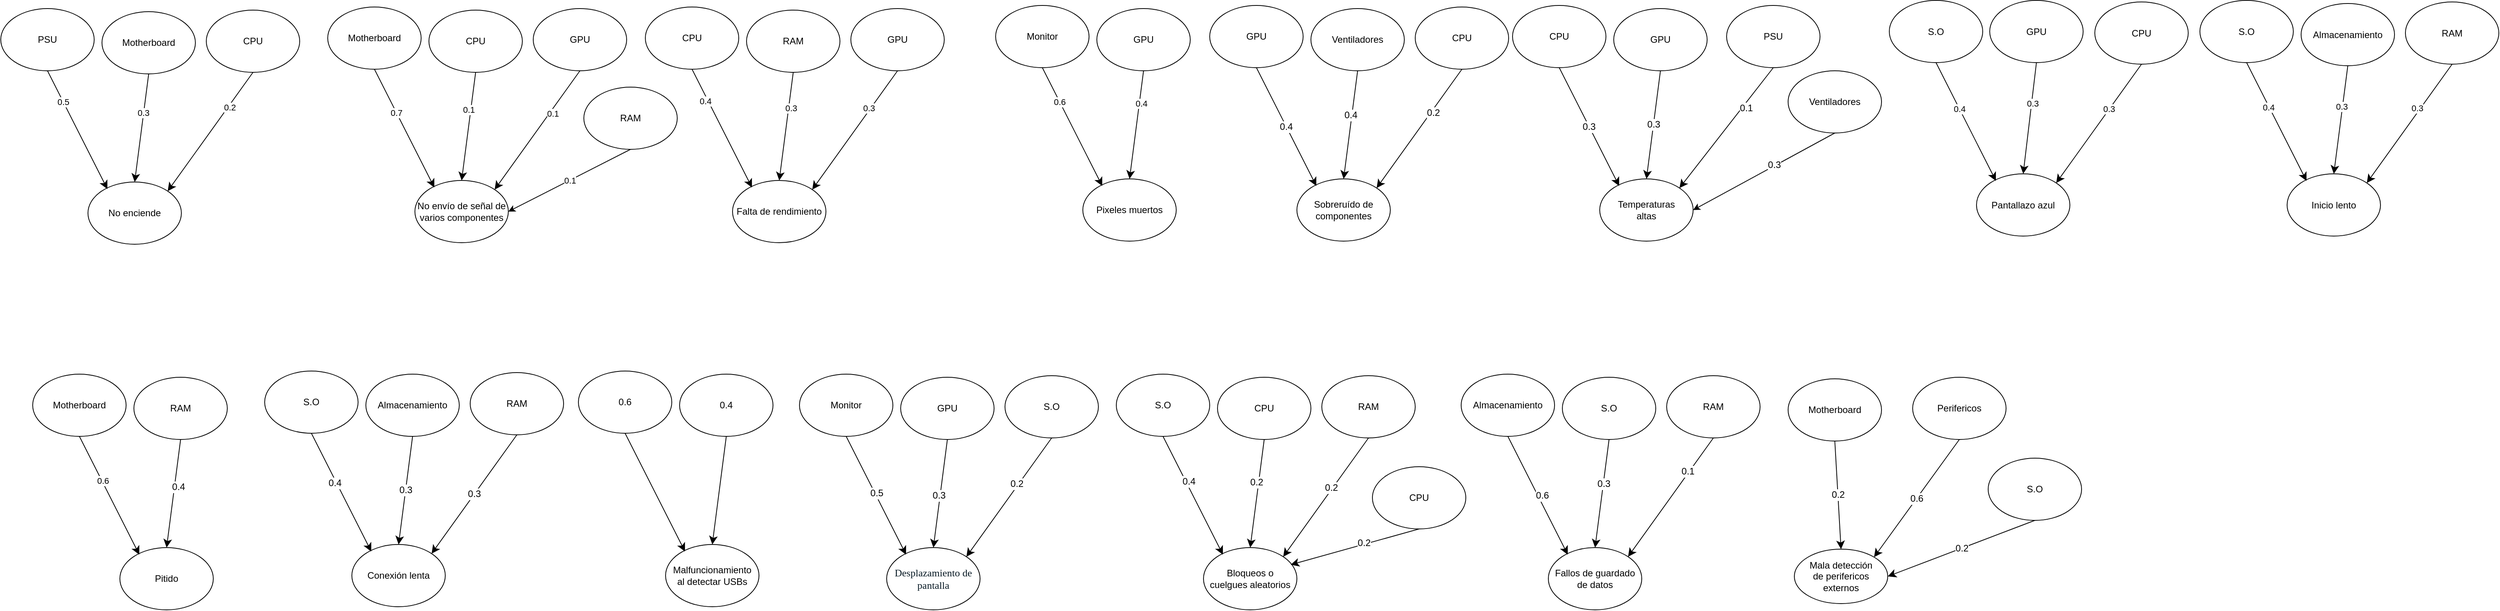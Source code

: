 <mxfile version="24.8.2">
  <diagram name="Page-1" id="YGSRjCei_8j5BNqLQOy4">
    <mxGraphModel dx="2847" dy="742" grid="0" gridSize="10" guides="1" tooltips="1" connect="1" arrows="1" fold="1" page="0" pageScale="1" pageWidth="850" pageHeight="1100" math="0" shadow="0">
      <root>
        <mxCell id="0" />
        <mxCell id="1" parent="0" />
        <mxCell id="Yx4VKU2NzzIZ2IJ3YvU_-12" value="Pixeles muertos" style="ellipse;whiteSpace=wrap;html=1;" parent="1" vertex="1">
          <mxGeometry x="16" y="320" width="120" height="80" as="geometry" />
        </mxCell>
        <mxCell id="Yx4VKU2NzzIZ2IJ3YvU_-13" value="Monitor" style="ellipse;whiteSpace=wrap;html=1;" parent="1" vertex="1">
          <mxGeometry x="-96" y="97" width="120" height="80" as="geometry" />
        </mxCell>
        <mxCell id="Yx4VKU2NzzIZ2IJ3YvU_-14" value="GPU" style="ellipse;whiteSpace=wrap;html=1;" parent="1" vertex="1">
          <mxGeometry x="34" y="101" width="120" height="80" as="geometry" />
        </mxCell>
        <mxCell id="Yx4VKU2NzzIZ2IJ3YvU_-16" value="" style="endArrow=classic;html=1;rounded=0;fontSize=12;startSize=8;endSize=8;curved=1;exitX=0.5;exitY=1;exitDx=0;exitDy=0;entryX=0.208;entryY=0.113;entryDx=0;entryDy=0;entryPerimeter=0;" parent="1" source="Yx4VKU2NzzIZ2IJ3YvU_-13" target="Yx4VKU2NzzIZ2IJ3YvU_-12" edge="1">
          <mxGeometry width="50" height="50" relative="1" as="geometry">
            <mxPoint x="182" y="323" as="sourcePoint" />
            <mxPoint x="232" y="273" as="targetPoint" />
          </mxGeometry>
        </mxCell>
        <mxCell id="sXrx4co9LwokorfbveIQ-12" value="0.6" style="edgeLabel;html=1;align=center;verticalAlign=middle;resizable=0;points=[];" parent="Yx4VKU2NzzIZ2IJ3YvU_-16" vertex="1" connectable="0">
          <mxGeometry x="-0.423" relative="1" as="geometry">
            <mxPoint as="offset" />
          </mxGeometry>
        </mxCell>
        <mxCell id="Yx4VKU2NzzIZ2IJ3YvU_-17" value="" style="endArrow=classic;html=1;rounded=0;fontSize=12;startSize=8;endSize=8;curved=1;exitX=0.5;exitY=1;exitDx=0;exitDy=0;entryX=0.5;entryY=0;entryDx=0;entryDy=0;" parent="1" source="Yx4VKU2NzzIZ2IJ3YvU_-14" target="Yx4VKU2NzzIZ2IJ3YvU_-12" edge="1">
          <mxGeometry width="50" height="50" relative="1" as="geometry">
            <mxPoint x="-26" y="187" as="sourcePoint" />
            <mxPoint x="51" y="339" as="targetPoint" />
          </mxGeometry>
        </mxCell>
        <mxCell id="sXrx4co9LwokorfbveIQ-13" value="0.4" style="edgeLabel;html=1;align=center;verticalAlign=middle;resizable=0;points=[];" parent="Yx4VKU2NzzIZ2IJ3YvU_-17" vertex="1" connectable="0">
          <mxGeometry x="-0.4" y="2" relative="1" as="geometry">
            <mxPoint as="offset" />
          </mxGeometry>
        </mxCell>
        <mxCell id="Yx4VKU2NzzIZ2IJ3YvU_-27" value="&lt;div&gt;Sobreruído de &lt;br&gt;&lt;/div&gt;&lt;div&gt;componentes&lt;br&gt;&lt;/div&gt;" style="ellipse;whiteSpace=wrap;html=1;" parent="1" vertex="1">
          <mxGeometry x="291" y="320" width="120" height="80" as="geometry" />
        </mxCell>
        <mxCell id="Yx4VKU2NzzIZ2IJ3YvU_-28" value="GPU" style="ellipse;whiteSpace=wrap;html=1;" parent="1" vertex="1">
          <mxGeometry x="179" y="97" width="120" height="80" as="geometry" />
        </mxCell>
        <mxCell id="Yx4VKU2NzzIZ2IJ3YvU_-29" value="Ventiladores" style="ellipse;whiteSpace=wrap;html=1;" parent="1" vertex="1">
          <mxGeometry x="309" y="101" width="120" height="80" as="geometry" />
        </mxCell>
        <mxCell id="Yx4VKU2NzzIZ2IJ3YvU_-30" value="CPU" style="ellipse;whiteSpace=wrap;html=1;" parent="1" vertex="1">
          <mxGeometry x="443" y="99" width="120" height="80" as="geometry" />
        </mxCell>
        <mxCell id="Yx4VKU2NzzIZ2IJ3YvU_-31" value="0.4" style="endArrow=classic;html=1;rounded=0;fontSize=12;startSize=8;endSize=8;curved=1;exitX=0.5;exitY=1;exitDx=0;exitDy=0;entryX=0.208;entryY=0.113;entryDx=0;entryDy=0;entryPerimeter=0;" parent="1" source="Yx4VKU2NzzIZ2IJ3YvU_-28" target="Yx4VKU2NzzIZ2IJ3YvU_-27" edge="1">
          <mxGeometry width="50" height="50" relative="1" as="geometry">
            <mxPoint x="457" y="323" as="sourcePoint" />
            <mxPoint x="507" y="273" as="targetPoint" />
          </mxGeometry>
        </mxCell>
        <mxCell id="Yx4VKU2NzzIZ2IJ3YvU_-32" value="" style="endArrow=classic;html=1;rounded=0;fontSize=12;startSize=8;endSize=8;curved=1;exitX=0.5;exitY=1;exitDx=0;exitDy=0;entryX=0.5;entryY=0;entryDx=0;entryDy=0;" parent="1" source="Yx4VKU2NzzIZ2IJ3YvU_-29" target="Yx4VKU2NzzIZ2IJ3YvU_-27" edge="1">
          <mxGeometry width="50" height="50" relative="1" as="geometry">
            <mxPoint x="249" y="187" as="sourcePoint" />
            <mxPoint x="326" y="339" as="targetPoint" />
          </mxGeometry>
        </mxCell>
        <mxCell id="QntkrS_5snHdY-N4XTs3-1" value="0.4" style="edgeLabel;html=1;align=center;verticalAlign=middle;resizable=0;points=[];fontSize=12;" vertex="1" connectable="0" parent="Yx4VKU2NzzIZ2IJ3YvU_-32">
          <mxGeometry x="-0.177" y="-2" relative="1" as="geometry">
            <mxPoint as="offset" />
          </mxGeometry>
        </mxCell>
        <mxCell id="Yx4VKU2NzzIZ2IJ3YvU_-33" value="" style="endArrow=classic;html=1;rounded=0;fontSize=12;startSize=8;endSize=8;curved=1;exitX=0.5;exitY=1;exitDx=0;exitDy=0;entryX=1;entryY=0;entryDx=0;entryDy=0;" parent="1" source="Yx4VKU2NzzIZ2IJ3YvU_-30" target="Yx4VKU2NzzIZ2IJ3YvU_-27" edge="1">
          <mxGeometry width="50" height="50" relative="1" as="geometry">
            <mxPoint x="457" y="323" as="sourcePoint" />
            <mxPoint x="507" y="273" as="targetPoint" />
          </mxGeometry>
        </mxCell>
        <mxCell id="QntkrS_5snHdY-N4XTs3-2" value="0.2" style="edgeLabel;html=1;align=center;verticalAlign=middle;resizable=0;points=[];fontSize=12;" vertex="1" connectable="0" parent="Yx4VKU2NzzIZ2IJ3YvU_-33">
          <mxGeometry x="-0.28" y="2" relative="1" as="geometry">
            <mxPoint as="offset" />
          </mxGeometry>
        </mxCell>
        <mxCell id="Yx4VKU2NzzIZ2IJ3YvU_-34" value="Falta de rendimiento" style="ellipse;whiteSpace=wrap;html=1;" parent="1" vertex="1">
          <mxGeometry x="-434" y="322" width="120" height="80" as="geometry" />
        </mxCell>
        <mxCell id="Yx4VKU2NzzIZ2IJ3YvU_-35" value="CPU" style="ellipse;whiteSpace=wrap;html=1;" parent="1" vertex="1">
          <mxGeometry x="-546" y="99" width="120" height="80" as="geometry" />
        </mxCell>
        <mxCell id="Yx4VKU2NzzIZ2IJ3YvU_-36" value="RAM" style="ellipse;whiteSpace=wrap;html=1;" parent="1" vertex="1">
          <mxGeometry x="-416" y="103" width="120" height="80" as="geometry" />
        </mxCell>
        <mxCell id="Yx4VKU2NzzIZ2IJ3YvU_-37" value="GPU" style="ellipse;whiteSpace=wrap;html=1;" parent="1" vertex="1">
          <mxGeometry x="-282" y="101" width="120" height="80" as="geometry" />
        </mxCell>
        <mxCell id="Yx4VKU2NzzIZ2IJ3YvU_-38" value="" style="endArrow=classic;html=1;rounded=0;fontSize=12;startSize=8;endSize=8;curved=1;exitX=0.5;exitY=1;exitDx=0;exitDy=0;entryX=0.208;entryY=0.113;entryDx=0;entryDy=0;entryPerimeter=0;" parent="1" source="Yx4VKU2NzzIZ2IJ3YvU_-35" target="Yx4VKU2NzzIZ2IJ3YvU_-34" edge="1">
          <mxGeometry width="50" height="50" relative="1" as="geometry">
            <mxPoint x="-268" y="325" as="sourcePoint" />
            <mxPoint x="-218" y="275" as="targetPoint" />
          </mxGeometry>
        </mxCell>
        <mxCell id="sXrx4co9LwokorfbveIQ-9" value="0.4" style="edgeLabel;html=1;align=center;verticalAlign=middle;resizable=0;points=[];" parent="Yx4VKU2NzzIZ2IJ3YvU_-38" vertex="1" connectable="0">
          <mxGeometry x="-0.481" y="-3" relative="1" as="geometry">
            <mxPoint as="offset" />
          </mxGeometry>
        </mxCell>
        <mxCell id="Yx4VKU2NzzIZ2IJ3YvU_-39" value="" style="endArrow=classic;html=1;rounded=0;fontSize=12;startSize=8;endSize=8;curved=1;exitX=0.5;exitY=1;exitDx=0;exitDy=0;entryX=0.5;entryY=0;entryDx=0;entryDy=0;" parent="1" source="Yx4VKU2NzzIZ2IJ3YvU_-36" target="Yx4VKU2NzzIZ2IJ3YvU_-34" edge="1">
          <mxGeometry width="50" height="50" relative="1" as="geometry">
            <mxPoint x="-476" y="189" as="sourcePoint" />
            <mxPoint x="-399" y="341" as="targetPoint" />
          </mxGeometry>
        </mxCell>
        <mxCell id="sXrx4co9LwokorfbveIQ-10" value="0.3" style="edgeLabel;html=1;align=center;verticalAlign=middle;resizable=0;points=[];" parent="Yx4VKU2NzzIZ2IJ3YvU_-39" vertex="1" connectable="0">
          <mxGeometry x="-0.344" y="3" relative="1" as="geometry">
            <mxPoint as="offset" />
          </mxGeometry>
        </mxCell>
        <mxCell id="Yx4VKU2NzzIZ2IJ3YvU_-40" value="" style="endArrow=classic;html=1;rounded=0;fontSize=12;startSize=8;endSize=8;curved=1;exitX=0.5;exitY=1;exitDx=0;exitDy=0;entryX=1;entryY=0;entryDx=0;entryDy=0;" parent="1" source="Yx4VKU2NzzIZ2IJ3YvU_-37" target="Yx4VKU2NzzIZ2IJ3YvU_-34" edge="1">
          <mxGeometry width="50" height="50" relative="1" as="geometry">
            <mxPoint x="-268" y="325" as="sourcePoint" />
            <mxPoint x="-218" y="275" as="targetPoint" />
          </mxGeometry>
        </mxCell>
        <mxCell id="sXrx4co9LwokorfbveIQ-11" value="0.3" style="edgeLabel;html=1;align=center;verticalAlign=middle;resizable=0;points=[];" parent="Yx4VKU2NzzIZ2IJ3YvU_-40" vertex="1" connectable="0">
          <mxGeometry x="-0.355" y="-2" relative="1" as="geometry">
            <mxPoint as="offset" />
          </mxGeometry>
        </mxCell>
        <mxCell id="Yx4VKU2NzzIZ2IJ3YvU_-41" value="&lt;div&gt;Temperaturas &lt;br&gt;&lt;/div&gt;&lt;div&gt;altas&lt;br&gt;&lt;/div&gt;" style="ellipse;whiteSpace=wrap;html=1;" parent="1" vertex="1">
          <mxGeometry x="680" y="320" width="120" height="80" as="geometry" />
        </mxCell>
        <mxCell id="Yx4VKU2NzzIZ2IJ3YvU_-42" value="CPU" style="ellipse;whiteSpace=wrap;html=1;" parent="1" vertex="1">
          <mxGeometry x="568" y="97" width="120" height="80" as="geometry" />
        </mxCell>
        <mxCell id="Yx4VKU2NzzIZ2IJ3YvU_-43" value="GPU" style="ellipse;whiteSpace=wrap;html=1;" parent="1" vertex="1">
          <mxGeometry x="698" y="101" width="120" height="80" as="geometry" />
        </mxCell>
        <mxCell id="Yx4VKU2NzzIZ2IJ3YvU_-44" value="PSU" style="ellipse;whiteSpace=wrap;html=1;" parent="1" vertex="1">
          <mxGeometry x="843" y="97" width="120" height="80" as="geometry" />
        </mxCell>
        <mxCell id="Yx4VKU2NzzIZ2IJ3YvU_-45" value="0.3" style="endArrow=classic;html=1;rounded=0;fontSize=12;startSize=8;endSize=8;curved=1;exitX=0.5;exitY=1;exitDx=0;exitDy=0;entryX=0.208;entryY=0.113;entryDx=0;entryDy=0;entryPerimeter=0;" parent="1" source="Yx4VKU2NzzIZ2IJ3YvU_-42" target="Yx4VKU2NzzIZ2IJ3YvU_-41" edge="1">
          <mxGeometry width="50" height="50" relative="1" as="geometry">
            <mxPoint x="846" y="323" as="sourcePoint" />
            <mxPoint x="896" y="273" as="targetPoint" />
          </mxGeometry>
        </mxCell>
        <mxCell id="Yx4VKU2NzzIZ2IJ3YvU_-46" value="0.3" style="endArrow=classic;html=1;rounded=0;fontSize=12;startSize=8;endSize=8;curved=1;exitX=0.5;exitY=1;exitDx=0;exitDy=0;entryX=0.5;entryY=0;entryDx=0;entryDy=0;" parent="1" source="Yx4VKU2NzzIZ2IJ3YvU_-43" target="Yx4VKU2NzzIZ2IJ3YvU_-41" edge="1">
          <mxGeometry width="50" height="50" relative="1" as="geometry">
            <mxPoint x="638" y="187" as="sourcePoint" />
            <mxPoint x="715" y="339" as="targetPoint" />
          </mxGeometry>
        </mxCell>
        <mxCell id="Yx4VKU2NzzIZ2IJ3YvU_-47" value="" style="endArrow=classic;html=1;rounded=0;fontSize=12;startSize=8;endSize=8;curved=1;exitX=0.5;exitY=1;exitDx=0;exitDy=0;entryX=1;entryY=0;entryDx=0;entryDy=0;" parent="1" source="Yx4VKU2NzzIZ2IJ3YvU_-44" target="Yx4VKU2NzzIZ2IJ3YvU_-41" edge="1">
          <mxGeometry width="50" height="50" relative="1" as="geometry">
            <mxPoint x="846" y="323" as="sourcePoint" />
            <mxPoint x="896" y="273" as="targetPoint" />
          </mxGeometry>
        </mxCell>
        <mxCell id="QntkrS_5snHdY-N4XTs3-3" value="0.1" style="edgeLabel;html=1;align=center;verticalAlign=middle;resizable=0;points=[];fontSize=12;" vertex="1" connectable="0" parent="Yx4VKU2NzzIZ2IJ3YvU_-47">
          <mxGeometry x="-0.37" y="4" relative="1" as="geometry">
            <mxPoint as="offset" />
          </mxGeometry>
        </mxCell>
        <mxCell id="Yx4VKU2NzzIZ2IJ3YvU_-48" value="Pantallazo azul" style="ellipse;whiteSpace=wrap;html=1;" parent="1" vertex="1">
          <mxGeometry x="1164" y="313.5" width="120" height="80" as="geometry" />
        </mxCell>
        <mxCell id="Yx4VKU2NzzIZ2IJ3YvU_-49" value="S.O" style="ellipse;whiteSpace=wrap;html=1;" parent="1" vertex="1">
          <mxGeometry x="1052" y="90.5" width="120" height="80" as="geometry" />
        </mxCell>
        <mxCell id="Yx4VKU2NzzIZ2IJ3YvU_-50" value="GPU" style="ellipse;whiteSpace=wrap;html=1;" parent="1" vertex="1">
          <mxGeometry x="1181" y="90.5" width="120" height="80" as="geometry" />
        </mxCell>
        <mxCell id="Yx4VKU2NzzIZ2IJ3YvU_-51" value="CPU" style="ellipse;whiteSpace=wrap;html=1;" parent="1" vertex="1">
          <mxGeometry x="1316" y="92.5" width="120" height="80" as="geometry" />
        </mxCell>
        <mxCell id="Yx4VKU2NzzIZ2IJ3YvU_-52" value="" style="endArrow=classic;html=1;rounded=0;fontSize=12;startSize=8;endSize=8;curved=1;exitX=0.5;exitY=1;exitDx=0;exitDy=0;entryX=0.208;entryY=0.113;entryDx=0;entryDy=0;entryPerimeter=0;" parent="1" source="Yx4VKU2NzzIZ2IJ3YvU_-49" target="Yx4VKU2NzzIZ2IJ3YvU_-48" edge="1">
          <mxGeometry width="50" height="50" relative="1" as="geometry">
            <mxPoint x="1330" y="316.5" as="sourcePoint" />
            <mxPoint x="1380" y="266.5" as="targetPoint" />
          </mxGeometry>
        </mxCell>
        <mxCell id="sXrx4co9LwokorfbveIQ-16" value="0.4" style="edgeLabel;html=1;align=center;verticalAlign=middle;resizable=0;points=[];" parent="Yx4VKU2NzzIZ2IJ3YvU_-52" vertex="1" connectable="0">
          <mxGeometry x="-0.234" y="-1" relative="1" as="geometry">
            <mxPoint x="1" as="offset" />
          </mxGeometry>
        </mxCell>
        <mxCell id="Yx4VKU2NzzIZ2IJ3YvU_-53" value="" style="endArrow=classic;html=1;rounded=0;fontSize=12;startSize=8;endSize=8;curved=1;exitX=0.5;exitY=1;exitDx=0;exitDy=0;entryX=0.5;entryY=0;entryDx=0;entryDy=0;" parent="1" source="Yx4VKU2NzzIZ2IJ3YvU_-50" target="Yx4VKU2NzzIZ2IJ3YvU_-48" edge="1">
          <mxGeometry width="50" height="50" relative="1" as="geometry">
            <mxPoint x="1122" y="180.5" as="sourcePoint" />
            <mxPoint x="1199" y="332.5" as="targetPoint" />
          </mxGeometry>
        </mxCell>
        <mxCell id="sXrx4co9LwokorfbveIQ-17" value="0.3" style="edgeLabel;html=1;align=center;verticalAlign=middle;resizable=0;points=[];" parent="Yx4VKU2NzzIZ2IJ3YvU_-53" vertex="1" connectable="0">
          <mxGeometry x="-0.268" y="1" relative="1" as="geometry">
            <mxPoint as="offset" />
          </mxGeometry>
        </mxCell>
        <mxCell id="Yx4VKU2NzzIZ2IJ3YvU_-54" value="" style="endArrow=classic;html=1;rounded=0;fontSize=12;startSize=8;endSize=8;curved=1;exitX=0.5;exitY=1;exitDx=0;exitDy=0;entryX=1;entryY=0;entryDx=0;entryDy=0;" parent="1" source="Yx4VKU2NzzIZ2IJ3YvU_-51" target="Yx4VKU2NzzIZ2IJ3YvU_-48" edge="1">
          <mxGeometry width="50" height="50" relative="1" as="geometry">
            <mxPoint x="1330" y="316.5" as="sourcePoint" />
            <mxPoint x="1380" y="266.5" as="targetPoint" />
          </mxGeometry>
        </mxCell>
        <mxCell id="sXrx4co9LwokorfbveIQ-18" value="0.3" style="edgeLabel;html=1;align=center;verticalAlign=middle;resizable=0;points=[];" parent="Yx4VKU2NzzIZ2IJ3YvU_-54" vertex="1" connectable="0">
          <mxGeometry x="-0.242" y="-1" relative="1" as="geometry">
            <mxPoint as="offset" />
          </mxGeometry>
        </mxCell>
        <mxCell id="Yx4VKU2NzzIZ2IJ3YvU_-55" value="Inicio lento" style="ellipse;whiteSpace=wrap;html=1;" parent="1" vertex="1">
          <mxGeometry x="1563" y="313.5" width="120" height="80" as="geometry" />
        </mxCell>
        <mxCell id="Yx4VKU2NzzIZ2IJ3YvU_-56" value="S.O" style="ellipse;whiteSpace=wrap;html=1;" parent="1" vertex="1">
          <mxGeometry x="1451" y="90.5" width="120" height="80" as="geometry" />
        </mxCell>
        <mxCell id="Yx4VKU2NzzIZ2IJ3YvU_-57" value="Almacenamiento" style="ellipse;whiteSpace=wrap;html=1;" parent="1" vertex="1">
          <mxGeometry x="1581" y="94.5" width="120" height="80" as="geometry" />
        </mxCell>
        <mxCell id="Yx4VKU2NzzIZ2IJ3YvU_-58" value="RAM" style="ellipse;whiteSpace=wrap;html=1;" parent="1" vertex="1">
          <mxGeometry x="1715" y="92.5" width="120" height="80" as="geometry" />
        </mxCell>
        <mxCell id="Yx4VKU2NzzIZ2IJ3YvU_-59" value="" style="endArrow=classic;html=1;rounded=0;fontSize=12;startSize=8;endSize=8;curved=1;exitX=0.5;exitY=1;exitDx=0;exitDy=0;entryX=0.208;entryY=0.113;entryDx=0;entryDy=0;entryPerimeter=0;" parent="1" source="Yx4VKU2NzzIZ2IJ3YvU_-56" target="Yx4VKU2NzzIZ2IJ3YvU_-55" edge="1">
          <mxGeometry width="50" height="50" relative="1" as="geometry">
            <mxPoint x="1729" y="316.5" as="sourcePoint" />
            <mxPoint x="1779" y="266.5" as="targetPoint" />
          </mxGeometry>
        </mxCell>
        <mxCell id="sXrx4co9LwokorfbveIQ-19" value="0.4" style="edgeLabel;html=1;align=center;verticalAlign=middle;resizable=0;points=[];" parent="Yx4VKU2NzzIZ2IJ3YvU_-59" vertex="1" connectable="0">
          <mxGeometry x="-0.249" y="-1" relative="1" as="geometry">
            <mxPoint as="offset" />
          </mxGeometry>
        </mxCell>
        <mxCell id="Yx4VKU2NzzIZ2IJ3YvU_-60" value="" style="endArrow=classic;html=1;rounded=0;fontSize=12;startSize=8;endSize=8;curved=1;exitX=0.5;exitY=1;exitDx=0;exitDy=0;entryX=0.5;entryY=0;entryDx=0;entryDy=0;" parent="1" source="Yx4VKU2NzzIZ2IJ3YvU_-57" target="Yx4VKU2NzzIZ2IJ3YvU_-55" edge="1">
          <mxGeometry width="50" height="50" relative="1" as="geometry">
            <mxPoint x="1521" y="180.5" as="sourcePoint" />
            <mxPoint x="1598" y="332.5" as="targetPoint" />
          </mxGeometry>
        </mxCell>
        <mxCell id="sXrx4co9LwokorfbveIQ-20" value="0.3" style="edgeLabel;html=1;align=center;verticalAlign=middle;resizable=0;points=[];" parent="Yx4VKU2NzzIZ2IJ3YvU_-60" vertex="1" connectable="0">
          <mxGeometry x="-0.242" y="-1" relative="1" as="geometry">
            <mxPoint as="offset" />
          </mxGeometry>
        </mxCell>
        <mxCell id="Yx4VKU2NzzIZ2IJ3YvU_-61" value="" style="endArrow=classic;html=1;rounded=0;fontSize=12;startSize=8;endSize=8;curved=1;exitX=0.5;exitY=1;exitDx=0;exitDy=0;entryX=1;entryY=0;entryDx=0;entryDy=0;" parent="1" source="Yx4VKU2NzzIZ2IJ3YvU_-58" target="Yx4VKU2NzzIZ2IJ3YvU_-55" edge="1">
          <mxGeometry width="50" height="50" relative="1" as="geometry">
            <mxPoint x="1729" y="316.5" as="sourcePoint" />
            <mxPoint x="1779" y="266.5" as="targetPoint" />
          </mxGeometry>
        </mxCell>
        <mxCell id="sXrx4co9LwokorfbveIQ-21" value="0.3" style="edgeLabel;html=1;align=center;verticalAlign=middle;resizable=0;points=[];" parent="Yx4VKU2NzzIZ2IJ3YvU_-61" vertex="1" connectable="0">
          <mxGeometry x="-0.232" y="-4" relative="1" as="geometry">
            <mxPoint as="offset" />
          </mxGeometry>
        </mxCell>
        <mxCell id="Yx4VKU2NzzIZ2IJ3YvU_-62" value="&lt;div&gt;No envío de señal de&lt;/div&gt;&lt;div&gt;varios componentes&lt;br&gt;&lt;/div&gt;" style="ellipse;whiteSpace=wrap;html=1;" parent="1" vertex="1">
          <mxGeometry x="-842" y="322" width="120" height="80" as="geometry" />
        </mxCell>
        <mxCell id="Yx4VKU2NzzIZ2IJ3YvU_-63" value="Motherboard" style="ellipse;whiteSpace=wrap;html=1;" parent="1" vertex="1">
          <mxGeometry x="-954" y="99" width="120" height="80" as="geometry" />
        </mxCell>
        <mxCell id="Yx4VKU2NzzIZ2IJ3YvU_-64" value="CPU" style="ellipse;whiteSpace=wrap;html=1;" parent="1" vertex="1">
          <mxGeometry x="-824" y="103" width="120" height="80" as="geometry" />
        </mxCell>
        <mxCell id="Yx4VKU2NzzIZ2IJ3YvU_-65" value="GPU" style="ellipse;whiteSpace=wrap;html=1;" parent="1" vertex="1">
          <mxGeometry x="-690" y="101" width="120" height="80" as="geometry" />
        </mxCell>
        <mxCell id="Yx4VKU2NzzIZ2IJ3YvU_-66" value="" style="endArrow=classic;html=1;rounded=0;fontSize=12;startSize=8;endSize=8;curved=1;exitX=0.5;exitY=1;exitDx=0;exitDy=0;entryX=0.208;entryY=0.113;entryDx=0;entryDy=0;entryPerimeter=0;" parent="1" source="Yx4VKU2NzzIZ2IJ3YvU_-63" target="Yx4VKU2NzzIZ2IJ3YvU_-62" edge="1">
          <mxGeometry width="50" height="50" relative="1" as="geometry">
            <mxPoint x="-676" y="325" as="sourcePoint" />
            <mxPoint x="-626" y="275" as="targetPoint" />
          </mxGeometry>
        </mxCell>
        <mxCell id="sXrx4co9LwokorfbveIQ-4" value="0.7" style="edgeLabel;html=1;align=center;verticalAlign=middle;resizable=0;points=[];" parent="Yx4VKU2NzzIZ2IJ3YvU_-66" vertex="1" connectable="0">
          <mxGeometry x="-0.255" y="-1" relative="1" as="geometry">
            <mxPoint y="-1" as="offset" />
          </mxGeometry>
        </mxCell>
        <mxCell id="Yx4VKU2NzzIZ2IJ3YvU_-67" value="" style="endArrow=classic;html=1;rounded=0;fontSize=12;startSize=8;endSize=8;curved=1;exitX=0.5;exitY=1;exitDx=0;exitDy=0;entryX=0.5;entryY=0;entryDx=0;entryDy=0;" parent="1" source="Yx4VKU2NzzIZ2IJ3YvU_-64" target="Yx4VKU2NzzIZ2IJ3YvU_-62" edge="1">
          <mxGeometry width="50" height="50" relative="1" as="geometry">
            <mxPoint x="-884" y="189" as="sourcePoint" />
            <mxPoint x="-807" y="341" as="targetPoint" />
          </mxGeometry>
        </mxCell>
        <mxCell id="sXrx4co9LwokorfbveIQ-6" value="0.1" style="edgeLabel;html=1;align=center;verticalAlign=middle;resizable=0;points=[];" parent="Yx4VKU2NzzIZ2IJ3YvU_-67" vertex="1" connectable="0">
          <mxGeometry x="-0.304" y="-3" relative="1" as="geometry">
            <mxPoint as="offset" />
          </mxGeometry>
        </mxCell>
        <mxCell id="Yx4VKU2NzzIZ2IJ3YvU_-68" value="" style="endArrow=classic;html=1;rounded=0;fontSize=12;startSize=8;endSize=8;curved=1;exitX=0.5;exitY=1;exitDx=0;exitDy=0;entryX=1;entryY=0;entryDx=0;entryDy=0;" parent="1" source="Yx4VKU2NzzIZ2IJ3YvU_-65" target="Yx4VKU2NzzIZ2IJ3YvU_-62" edge="1">
          <mxGeometry width="50" height="50" relative="1" as="geometry">
            <mxPoint x="-676" y="325" as="sourcePoint" />
            <mxPoint x="-626" y="275" as="targetPoint" />
          </mxGeometry>
        </mxCell>
        <mxCell id="sXrx4co9LwokorfbveIQ-7" value="0.1" style="edgeLabel;html=1;align=center;verticalAlign=middle;resizable=0;points=[];" parent="Yx4VKU2NzzIZ2IJ3YvU_-68" vertex="1" connectable="0">
          <mxGeometry x="-0.301" y="3" relative="1" as="geometry">
            <mxPoint as="offset" />
          </mxGeometry>
        </mxCell>
        <mxCell id="Yx4VKU2NzzIZ2IJ3YvU_-69" value="No enciende" style="ellipse;whiteSpace=wrap;html=1;" parent="1" vertex="1">
          <mxGeometry x="-1262" y="324" width="120" height="80" as="geometry" />
        </mxCell>
        <mxCell id="Yx4VKU2NzzIZ2IJ3YvU_-70" value="PSU" style="ellipse;whiteSpace=wrap;html=1;" parent="1" vertex="1">
          <mxGeometry x="-1374" y="101" width="120" height="80" as="geometry" />
        </mxCell>
        <mxCell id="Yx4VKU2NzzIZ2IJ3YvU_-71" value="Motherboard" style="ellipse;whiteSpace=wrap;html=1;" parent="1" vertex="1">
          <mxGeometry x="-1244" y="105" width="120" height="80" as="geometry" />
        </mxCell>
        <mxCell id="Yx4VKU2NzzIZ2IJ3YvU_-72" value="CPU" style="ellipse;whiteSpace=wrap;html=1;" parent="1" vertex="1">
          <mxGeometry x="-1110" y="103" width="120" height="80" as="geometry" />
        </mxCell>
        <mxCell id="Yx4VKU2NzzIZ2IJ3YvU_-73" value="" style="endArrow=classic;html=1;rounded=0;fontSize=12;startSize=8;endSize=8;curved=1;exitX=0.5;exitY=1;exitDx=0;exitDy=0;entryX=0.208;entryY=0.113;entryDx=0;entryDy=0;entryPerimeter=0;" parent="1" source="Yx4VKU2NzzIZ2IJ3YvU_-70" target="Yx4VKU2NzzIZ2IJ3YvU_-69" edge="1">
          <mxGeometry width="50" height="50" relative="1" as="geometry">
            <mxPoint x="-1096" y="327" as="sourcePoint" />
            <mxPoint x="-1046" y="277" as="targetPoint" />
          </mxGeometry>
        </mxCell>
        <mxCell id="sXrx4co9LwokorfbveIQ-1" value="0.5" style="edgeLabel;html=1;align=center;verticalAlign=middle;resizable=0;points=[];" parent="Yx4VKU2NzzIZ2IJ3YvU_-73" vertex="1" connectable="0">
          <mxGeometry x="-0.475" relative="1" as="geometry">
            <mxPoint as="offset" />
          </mxGeometry>
        </mxCell>
        <mxCell id="Yx4VKU2NzzIZ2IJ3YvU_-74" value="" style="endArrow=classic;html=1;rounded=0;fontSize=12;startSize=8;endSize=8;curved=1;exitX=0.5;exitY=1;exitDx=0;exitDy=0;entryX=0.5;entryY=0;entryDx=0;entryDy=0;" parent="1" source="Yx4VKU2NzzIZ2IJ3YvU_-71" target="Yx4VKU2NzzIZ2IJ3YvU_-69" edge="1">
          <mxGeometry width="50" height="50" relative="1" as="geometry">
            <mxPoint x="-1304" y="191" as="sourcePoint" />
            <mxPoint x="-1227" y="343" as="targetPoint" />
          </mxGeometry>
        </mxCell>
        <mxCell id="sXrx4co9LwokorfbveIQ-2" value="0.3" style="edgeLabel;html=1;align=center;verticalAlign=middle;resizable=0;points=[];" parent="Yx4VKU2NzzIZ2IJ3YvU_-74" vertex="1" connectable="0">
          <mxGeometry x="-0.294" y="-1" relative="1" as="geometry">
            <mxPoint y="1" as="offset" />
          </mxGeometry>
        </mxCell>
        <mxCell id="Yx4VKU2NzzIZ2IJ3YvU_-75" value="" style="endArrow=classic;html=1;rounded=0;fontSize=12;startSize=8;endSize=8;curved=1;exitX=0.5;exitY=1;exitDx=0;exitDy=0;entryX=1;entryY=0;entryDx=0;entryDy=0;" parent="1" source="Yx4VKU2NzzIZ2IJ3YvU_-72" target="Yx4VKU2NzzIZ2IJ3YvU_-69" edge="1">
          <mxGeometry width="50" height="50" relative="1" as="geometry">
            <mxPoint x="-1096" y="327" as="sourcePoint" />
            <mxPoint x="-1046" y="277" as="targetPoint" />
          </mxGeometry>
        </mxCell>
        <mxCell id="sXrx4co9LwokorfbveIQ-3" value="0.2" style="edgeLabel;html=1;align=center;verticalAlign=middle;resizable=0;points=[];" parent="Yx4VKU2NzzIZ2IJ3YvU_-75" vertex="1" connectable="0">
          <mxGeometry x="-0.425" y="2" relative="1" as="geometry">
            <mxPoint as="offset" />
          </mxGeometry>
        </mxCell>
        <mxCell id="vegqvItOAfqgj42REiXr-1" value="Pitido" style="ellipse;whiteSpace=wrap;html=1;" parent="1" vertex="1">
          <mxGeometry x="-1221" y="794" width="120" height="80" as="geometry" />
        </mxCell>
        <mxCell id="vegqvItOAfqgj42REiXr-2" value="Motherboard" style="ellipse;whiteSpace=wrap;html=1;" parent="1" vertex="1">
          <mxGeometry x="-1333" y="571" width="120" height="80" as="geometry" />
        </mxCell>
        <mxCell id="vegqvItOAfqgj42REiXr-3" value="RAM" style="ellipse;whiteSpace=wrap;html=1;" parent="1" vertex="1">
          <mxGeometry x="-1203" y="575" width="120" height="80" as="geometry" />
        </mxCell>
        <mxCell id="vegqvItOAfqgj42REiXr-5" value="" style="endArrow=classic;html=1;rounded=0;fontSize=12;startSize=8;endSize=8;curved=1;exitX=0.5;exitY=1;exitDx=0;exitDy=0;entryX=0.208;entryY=0.113;entryDx=0;entryDy=0;entryPerimeter=0;" parent="1" source="vegqvItOAfqgj42REiXr-2" target="vegqvItOAfqgj42REiXr-1" edge="1">
          <mxGeometry width="50" height="50" relative="1" as="geometry">
            <mxPoint x="-1055" y="797" as="sourcePoint" />
            <mxPoint x="-1005" y="747" as="targetPoint" />
          </mxGeometry>
        </mxCell>
        <mxCell id="sXrx4co9LwokorfbveIQ-22" value="0.6" style="edgeLabel;html=1;align=center;verticalAlign=middle;resizable=0;points=[];" parent="vegqvItOAfqgj42REiXr-5" vertex="1" connectable="0">
          <mxGeometry x="-0.244" y="1" relative="1" as="geometry">
            <mxPoint as="offset" />
          </mxGeometry>
        </mxCell>
        <mxCell id="vegqvItOAfqgj42REiXr-6" value="" style="endArrow=classic;html=1;rounded=0;fontSize=12;startSize=8;endSize=8;curved=1;exitX=0.5;exitY=1;exitDx=0;exitDy=0;entryX=0.5;entryY=0;entryDx=0;entryDy=0;" parent="1" source="vegqvItOAfqgj42REiXr-3" target="vegqvItOAfqgj42REiXr-1" edge="1">
          <mxGeometry width="50" height="50" relative="1" as="geometry">
            <mxPoint x="-1263" y="661" as="sourcePoint" />
            <mxPoint x="-1186" y="813" as="targetPoint" />
          </mxGeometry>
        </mxCell>
        <mxCell id="QntkrS_5snHdY-N4XTs3-5" value="0.4" style="edgeLabel;html=1;align=center;verticalAlign=middle;resizable=0;points=[];fontSize=12;" vertex="1" connectable="0" parent="vegqvItOAfqgj42REiXr-6">
          <mxGeometry x="-0.131" y="5" relative="1" as="geometry">
            <mxPoint as="offset" />
          </mxGeometry>
        </mxCell>
        <mxCell id="vegqvItOAfqgj42REiXr-8" value="Conexión lenta" style="ellipse;whiteSpace=wrap;html=1;" parent="1" vertex="1">
          <mxGeometry x="-923" y="790" width="120" height="80" as="geometry" />
        </mxCell>
        <mxCell id="vegqvItOAfqgj42REiXr-9" value="S.O" style="ellipse;whiteSpace=wrap;html=1;" parent="1" vertex="1">
          <mxGeometry x="-1035" y="567" width="120" height="80" as="geometry" />
        </mxCell>
        <mxCell id="vegqvItOAfqgj42REiXr-10" value="Almacenamiento" style="ellipse;whiteSpace=wrap;html=1;" parent="1" vertex="1">
          <mxGeometry x="-905" y="571" width="120" height="80" as="geometry" />
        </mxCell>
        <mxCell id="vegqvItOAfqgj42REiXr-11" value="RAM" style="ellipse;whiteSpace=wrap;html=1;" parent="1" vertex="1">
          <mxGeometry x="-771" y="569" width="120" height="80" as="geometry" />
        </mxCell>
        <mxCell id="vegqvItOAfqgj42REiXr-12" value="" style="endArrow=classic;html=1;rounded=0;fontSize=12;startSize=8;endSize=8;curved=1;exitX=0.5;exitY=1;exitDx=0;exitDy=0;entryX=0.208;entryY=0.113;entryDx=0;entryDy=0;entryPerimeter=0;" parent="1" source="vegqvItOAfqgj42REiXr-9" target="vegqvItOAfqgj42REiXr-8" edge="1">
          <mxGeometry width="50" height="50" relative="1" as="geometry">
            <mxPoint x="-757" y="793" as="sourcePoint" />
            <mxPoint x="-707" y="743" as="targetPoint" />
          </mxGeometry>
        </mxCell>
        <mxCell id="QntkrS_5snHdY-N4XTs3-6" value="0.4" style="edgeLabel;html=1;align=center;verticalAlign=middle;resizable=0;points=[];fontSize=12;" vertex="1" connectable="0" parent="vegqvItOAfqgj42REiXr-12">
          <mxGeometry x="-0.187" y="-3" relative="1" as="geometry">
            <mxPoint x="1" as="offset" />
          </mxGeometry>
        </mxCell>
        <mxCell id="vegqvItOAfqgj42REiXr-13" value="0.3" style="endArrow=classic;html=1;rounded=0;fontSize=12;startSize=8;endSize=8;curved=1;exitX=0.5;exitY=1;exitDx=0;exitDy=0;entryX=0.5;entryY=0;entryDx=0;entryDy=0;" parent="1" source="vegqvItOAfqgj42REiXr-10" target="vegqvItOAfqgj42REiXr-8" edge="1">
          <mxGeometry width="50" height="50" relative="1" as="geometry">
            <mxPoint x="-965" y="657" as="sourcePoint" />
            <mxPoint x="-888" y="809" as="targetPoint" />
          </mxGeometry>
        </mxCell>
        <mxCell id="vegqvItOAfqgj42REiXr-14" value="0.3" style="endArrow=classic;html=1;rounded=0;fontSize=12;startSize=8;endSize=8;curved=1;exitX=0.5;exitY=1;exitDx=0;exitDy=0;entryX=1;entryY=0;entryDx=0;entryDy=0;" parent="1" source="vegqvItOAfqgj42REiXr-11" target="vegqvItOAfqgj42REiXr-8" edge="1">
          <mxGeometry width="50" height="50" relative="1" as="geometry">
            <mxPoint x="-757" y="793" as="sourcePoint" />
            <mxPoint x="-707" y="743" as="targetPoint" />
          </mxGeometry>
        </mxCell>
        <mxCell id="vegqvItOAfqgj42REiXr-15" value="&lt;div&gt;Malfuncionamiento&lt;/div&gt;&lt;div&gt;al detectar USBs&lt;br&gt;&lt;/div&gt;" style="ellipse;whiteSpace=wrap;html=1;" parent="1" vertex="1">
          <mxGeometry x="-520" y="790" width="120" height="80" as="geometry" />
        </mxCell>
        <mxCell id="vegqvItOAfqgj42REiXr-16" value="0.6" style="ellipse;whiteSpace=wrap;html=1;" parent="1" vertex="1">
          <mxGeometry x="-632" y="567" width="120" height="80" as="geometry" />
        </mxCell>
        <mxCell id="vegqvItOAfqgj42REiXr-17" value="0.4" style="ellipse;whiteSpace=wrap;html=1;" parent="1" vertex="1">
          <mxGeometry x="-502" y="571" width="120" height="80" as="geometry" />
        </mxCell>
        <mxCell id="vegqvItOAfqgj42REiXr-19" value="" style="endArrow=classic;html=1;rounded=0;fontSize=12;startSize=8;endSize=8;curved=1;exitX=0.5;exitY=1;exitDx=0;exitDy=0;entryX=0.208;entryY=0.113;entryDx=0;entryDy=0;entryPerimeter=0;" parent="1" source="vegqvItOAfqgj42REiXr-16" target="vegqvItOAfqgj42REiXr-15" edge="1">
          <mxGeometry width="50" height="50" relative="1" as="geometry">
            <mxPoint x="-354" y="793" as="sourcePoint" />
            <mxPoint x="-304" y="743" as="targetPoint" />
          </mxGeometry>
        </mxCell>
        <mxCell id="vegqvItOAfqgj42REiXr-20" value="" style="endArrow=classic;html=1;rounded=0;fontSize=12;startSize=8;endSize=8;curved=1;exitX=0.5;exitY=1;exitDx=0;exitDy=0;entryX=0.5;entryY=0;entryDx=0;entryDy=0;" parent="1" source="vegqvItOAfqgj42REiXr-17" target="vegqvItOAfqgj42REiXr-15" edge="1">
          <mxGeometry width="50" height="50" relative="1" as="geometry">
            <mxPoint x="-562" y="657" as="sourcePoint" />
            <mxPoint x="-485" y="809" as="targetPoint" />
          </mxGeometry>
        </mxCell>
        <mxCell id="vegqvItOAfqgj42REiXr-22" value="&lt;span style=&quot;font-size:13px;color:#071924;font-weight:normal;text-decoration:none;font-family:&#39;Georgia&#39;;font-style:normal;text-decoration-skip-ink:none;&quot;&gt;Desplazamiento de pantalla&lt;/span&gt;" style="ellipse;whiteSpace=wrap;html=1;" parent="1" vertex="1">
          <mxGeometry x="-236" y="794" width="120" height="80" as="geometry" />
        </mxCell>
        <mxCell id="vegqvItOAfqgj42REiXr-23" value="Monitor" style="ellipse;whiteSpace=wrap;html=1;" parent="1" vertex="1">
          <mxGeometry x="-348" y="571" width="120" height="80" as="geometry" />
        </mxCell>
        <mxCell id="vegqvItOAfqgj42REiXr-24" value="GPU" style="ellipse;whiteSpace=wrap;html=1;" parent="1" vertex="1">
          <mxGeometry x="-218" y="575" width="120" height="80" as="geometry" />
        </mxCell>
        <mxCell id="vegqvItOAfqgj42REiXr-25" value="S.O" style="ellipse;whiteSpace=wrap;html=1;" parent="1" vertex="1">
          <mxGeometry x="-84" y="573" width="120" height="80" as="geometry" />
        </mxCell>
        <mxCell id="vegqvItOAfqgj42REiXr-26" value="" style="endArrow=classic;html=1;rounded=0;fontSize=12;startSize=8;endSize=8;curved=1;exitX=0.5;exitY=1;exitDx=0;exitDy=0;entryX=0.208;entryY=0.113;entryDx=0;entryDy=0;entryPerimeter=0;" parent="1" source="vegqvItOAfqgj42REiXr-23" target="vegqvItOAfqgj42REiXr-22" edge="1">
          <mxGeometry width="50" height="50" relative="1" as="geometry">
            <mxPoint x="-70" y="797" as="sourcePoint" />
            <mxPoint x="-20" y="747" as="targetPoint" />
          </mxGeometry>
        </mxCell>
        <mxCell id="QntkrS_5snHdY-N4XTs3-10" value="0.5" style="edgeLabel;html=1;align=center;verticalAlign=middle;resizable=0;points=[];fontSize=12;" vertex="1" connectable="0" parent="vegqvItOAfqgj42REiXr-26">
          <mxGeometry x="-0.039" y="2" relative="1" as="geometry">
            <mxPoint as="offset" />
          </mxGeometry>
        </mxCell>
        <mxCell id="vegqvItOAfqgj42REiXr-27" value="" style="endArrow=classic;html=1;rounded=0;fontSize=12;startSize=8;endSize=8;curved=1;exitX=0.5;exitY=1;exitDx=0;exitDy=0;entryX=0.5;entryY=0;entryDx=0;entryDy=0;" parent="1" source="vegqvItOAfqgj42REiXr-24" target="vegqvItOAfqgj42REiXr-22" edge="1">
          <mxGeometry width="50" height="50" relative="1" as="geometry">
            <mxPoint x="-278" y="661" as="sourcePoint" />
            <mxPoint x="-201" y="813" as="targetPoint" />
          </mxGeometry>
        </mxCell>
        <mxCell id="QntkrS_5snHdY-N4XTs3-11" value="0.3" style="edgeLabel;html=1;align=center;verticalAlign=middle;resizable=0;points=[];fontSize=12;" vertex="1" connectable="0" parent="vegqvItOAfqgj42REiXr-27">
          <mxGeometry x="0.039" y="-2" relative="1" as="geometry">
            <mxPoint as="offset" />
          </mxGeometry>
        </mxCell>
        <mxCell id="vegqvItOAfqgj42REiXr-28" value="" style="endArrow=classic;html=1;rounded=0;fontSize=12;startSize=8;endSize=8;curved=1;exitX=0.5;exitY=1;exitDx=0;exitDy=0;entryX=1;entryY=0;entryDx=0;entryDy=0;" parent="1" source="vegqvItOAfqgj42REiXr-25" target="vegqvItOAfqgj42REiXr-22" edge="1">
          <mxGeometry width="50" height="50" relative="1" as="geometry">
            <mxPoint x="-70" y="797" as="sourcePoint" />
            <mxPoint x="-20" y="747" as="targetPoint" />
          </mxGeometry>
        </mxCell>
        <mxCell id="QntkrS_5snHdY-N4XTs3-12" value="0.2" style="edgeLabel;html=1;align=center;verticalAlign=middle;resizable=0;points=[];fontSize=12;" vertex="1" connectable="0" parent="vegqvItOAfqgj42REiXr-28">
          <mxGeometry x="-0.211" y="-2" relative="1" as="geometry">
            <mxPoint as="offset" />
          </mxGeometry>
        </mxCell>
        <mxCell id="vegqvItOAfqgj42REiXr-29" value="&lt;div&gt;Bloqueos o &lt;br&gt;&lt;/div&gt;&lt;div&gt;cuelgues aleatorios&lt;br&gt;&lt;/div&gt;" style="ellipse;whiteSpace=wrap;html=1;" parent="1" vertex="1">
          <mxGeometry x="171" y="794" width="120" height="80" as="geometry" />
        </mxCell>
        <mxCell id="vegqvItOAfqgj42REiXr-30" value="S.O" style="ellipse;whiteSpace=wrap;html=1;" parent="1" vertex="1">
          <mxGeometry x="59" y="571" width="120" height="80" as="geometry" />
        </mxCell>
        <mxCell id="vegqvItOAfqgj42REiXr-31" value="CPU" style="ellipse;whiteSpace=wrap;html=1;" parent="1" vertex="1">
          <mxGeometry x="189" y="575" width="120" height="80" as="geometry" />
        </mxCell>
        <mxCell id="vegqvItOAfqgj42REiXr-32" value="RAM" style="ellipse;whiteSpace=wrap;html=1;" parent="1" vertex="1">
          <mxGeometry x="323" y="573" width="120" height="80" as="geometry" />
        </mxCell>
        <mxCell id="vegqvItOAfqgj42REiXr-33" value="" style="endArrow=classic;html=1;rounded=0;fontSize=12;startSize=8;endSize=8;curved=1;exitX=0.5;exitY=1;exitDx=0;exitDy=0;entryX=0.208;entryY=0.113;entryDx=0;entryDy=0;entryPerimeter=0;" parent="1" source="vegqvItOAfqgj42REiXr-30" target="vegqvItOAfqgj42REiXr-29" edge="1">
          <mxGeometry width="50" height="50" relative="1" as="geometry">
            <mxPoint x="337" y="797" as="sourcePoint" />
            <mxPoint x="387" y="747" as="targetPoint" />
          </mxGeometry>
        </mxCell>
        <mxCell id="QntkrS_5snHdY-N4XTs3-13" value="0.4" style="edgeLabel;html=1;align=center;verticalAlign=middle;resizable=0;points=[];fontSize=12;" vertex="1" connectable="0" parent="vegqvItOAfqgj42REiXr-33">
          <mxGeometry x="-0.218" y="3" relative="1" as="geometry">
            <mxPoint as="offset" />
          </mxGeometry>
        </mxCell>
        <mxCell id="vegqvItOAfqgj42REiXr-34" value="" style="endArrow=classic;html=1;rounded=0;fontSize=12;startSize=8;endSize=8;curved=1;exitX=0.5;exitY=1;exitDx=0;exitDy=0;entryX=0.5;entryY=0;entryDx=0;entryDy=0;" parent="1" source="vegqvItOAfqgj42REiXr-31" target="vegqvItOAfqgj42REiXr-29" edge="1">
          <mxGeometry width="50" height="50" relative="1" as="geometry">
            <mxPoint x="129" y="661" as="sourcePoint" />
            <mxPoint x="206" y="813" as="targetPoint" />
          </mxGeometry>
        </mxCell>
        <mxCell id="QntkrS_5snHdY-N4XTs3-14" value="0.2" style="edgeLabel;html=1;align=center;verticalAlign=middle;resizable=0;points=[];fontSize=12;" vertex="1" connectable="0" parent="vegqvItOAfqgj42REiXr-34">
          <mxGeometry x="-0.203" y="-3" relative="1" as="geometry">
            <mxPoint as="offset" />
          </mxGeometry>
        </mxCell>
        <mxCell id="vegqvItOAfqgj42REiXr-35" value="" style="endArrow=classic;html=1;rounded=0;fontSize=12;startSize=8;endSize=8;curved=1;exitX=0.5;exitY=1;exitDx=0;exitDy=0;entryX=1;entryY=0;entryDx=0;entryDy=0;" parent="1" source="vegqvItOAfqgj42REiXr-32" target="vegqvItOAfqgj42REiXr-29" edge="1">
          <mxGeometry width="50" height="50" relative="1" as="geometry">
            <mxPoint x="337" y="797" as="sourcePoint" />
            <mxPoint x="387" y="747" as="targetPoint" />
          </mxGeometry>
        </mxCell>
        <mxCell id="QntkrS_5snHdY-N4XTs3-15" value="0.2" style="edgeLabel;html=1;align=center;verticalAlign=middle;resizable=0;points=[];fontSize=12;" vertex="1" connectable="0" parent="vegqvItOAfqgj42REiXr-35">
          <mxGeometry x="-0.149" y="-2" relative="1" as="geometry">
            <mxPoint as="offset" />
          </mxGeometry>
        </mxCell>
        <mxCell id="vegqvItOAfqgj42REiXr-36" value="&lt;div&gt;Fallos de guardado&lt;/div&gt;&lt;div&gt;de datos&lt;br&gt;&lt;/div&gt;" style="ellipse;whiteSpace=wrap;html=1;" parent="1" vertex="1">
          <mxGeometry x="614" y="794" width="120" height="80" as="geometry" />
        </mxCell>
        <mxCell id="vegqvItOAfqgj42REiXr-37" value="Almacenamiento" style="ellipse;whiteSpace=wrap;html=1;" parent="1" vertex="1">
          <mxGeometry x="502" y="571" width="120" height="80" as="geometry" />
        </mxCell>
        <mxCell id="vegqvItOAfqgj42REiXr-38" value="S.O" style="ellipse;whiteSpace=wrap;html=1;" parent="1" vertex="1">
          <mxGeometry x="632" y="575" width="120" height="80" as="geometry" />
        </mxCell>
        <mxCell id="vegqvItOAfqgj42REiXr-39" value="RAM" style="ellipse;whiteSpace=wrap;html=1;" parent="1" vertex="1">
          <mxGeometry x="766" y="573" width="120" height="80" as="geometry" />
        </mxCell>
        <mxCell id="vegqvItOAfqgj42REiXr-40" value="" style="endArrow=classic;html=1;rounded=0;fontSize=12;startSize=8;endSize=8;curved=1;exitX=0.5;exitY=1;exitDx=0;exitDy=0;entryX=0.208;entryY=0.113;entryDx=0;entryDy=0;entryPerimeter=0;" parent="1" source="vegqvItOAfqgj42REiXr-37" target="vegqvItOAfqgj42REiXr-36" edge="1">
          <mxGeometry width="50" height="50" relative="1" as="geometry">
            <mxPoint x="780" y="797" as="sourcePoint" />
            <mxPoint x="830" y="747" as="targetPoint" />
          </mxGeometry>
        </mxCell>
        <mxCell id="QntkrS_5snHdY-N4XTs3-21" value="0.6" style="edgeLabel;html=1;align=center;verticalAlign=middle;resizable=0;points=[];fontSize=12;" vertex="1" connectable="0" parent="vegqvItOAfqgj42REiXr-40">
          <mxGeometry x="0.04" y="4" relative="1" as="geometry">
            <mxPoint y="-1" as="offset" />
          </mxGeometry>
        </mxCell>
        <mxCell id="vegqvItOAfqgj42REiXr-41" value="" style="endArrow=classic;html=1;rounded=0;fontSize=12;startSize=8;endSize=8;curved=1;exitX=0.5;exitY=1;exitDx=0;exitDy=0;entryX=0.5;entryY=0;entryDx=0;entryDy=0;" parent="1" source="vegqvItOAfqgj42REiXr-38" target="vegqvItOAfqgj42REiXr-36" edge="1">
          <mxGeometry width="50" height="50" relative="1" as="geometry">
            <mxPoint x="572" y="661" as="sourcePoint" />
            <mxPoint x="649" y="813" as="targetPoint" />
          </mxGeometry>
        </mxCell>
        <mxCell id="QntkrS_5snHdY-N4XTs3-20" value="0.3" style="edgeLabel;html=1;align=center;verticalAlign=middle;resizable=0;points=[];fontSize=12;" vertex="1" connectable="0" parent="vegqvItOAfqgj42REiXr-41">
          <mxGeometry x="-0.181" relative="1" as="geometry">
            <mxPoint as="offset" />
          </mxGeometry>
        </mxCell>
        <mxCell id="vegqvItOAfqgj42REiXr-42" value="" style="endArrow=classic;html=1;rounded=0;fontSize=12;startSize=8;endSize=8;curved=1;exitX=0.5;exitY=1;exitDx=0;exitDy=0;entryX=1;entryY=0;entryDx=0;entryDy=0;" parent="1" source="vegqvItOAfqgj42REiXr-39" target="vegqvItOAfqgj42REiXr-36" edge="1">
          <mxGeometry width="50" height="50" relative="1" as="geometry">
            <mxPoint x="780" y="797" as="sourcePoint" />
            <mxPoint x="830" y="747" as="targetPoint" />
          </mxGeometry>
        </mxCell>
        <mxCell id="QntkrS_5snHdY-N4XTs3-19" value="0.1" style="edgeLabel;html=1;align=center;verticalAlign=middle;resizable=0;points=[];fontSize=12;" vertex="1" connectable="0" parent="vegqvItOAfqgj42REiXr-42">
          <mxGeometry x="-0.417" y="-3" relative="1" as="geometry">
            <mxPoint x="1" as="offset" />
          </mxGeometry>
        </mxCell>
        <mxCell id="vegqvItOAfqgj42REiXr-43" value="&lt;div&gt;Mala detección&lt;/div&gt;&lt;div&gt;de perifericos&lt;/div&gt;&lt;div&gt;externos&lt;br&gt;&lt;/div&gt;" style="ellipse;whiteSpace=wrap;html=1;" parent="1" vertex="1">
          <mxGeometry x="930" y="796" width="120" height="70" as="geometry" />
        </mxCell>
        <mxCell id="vegqvItOAfqgj42REiXr-44" value="Motherboard" style="ellipse;whiteSpace=wrap;html=1;" parent="1" vertex="1">
          <mxGeometry x="922" y="577" width="120" height="80" as="geometry" />
        </mxCell>
        <mxCell id="vegqvItOAfqgj42REiXr-45" value="Perifericos" style="ellipse;whiteSpace=wrap;html=1;" parent="1" vertex="1">
          <mxGeometry x="1082" y="575" width="120" height="80" as="geometry" />
        </mxCell>
        <mxCell id="vegqvItOAfqgj42REiXr-46" value="0.2" style="endArrow=classic;html=1;rounded=0;fontSize=12;startSize=8;endSize=8;curved=1;exitX=0.5;exitY=1;exitDx=0;exitDy=0;entryX=0.5;entryY=0;entryDx=0;entryDy=0;" parent="1" source="vegqvItOAfqgj42REiXr-44" target="vegqvItOAfqgj42REiXr-43" edge="1">
          <mxGeometry width="50" height="50" relative="1" as="geometry">
            <mxPoint x="888" y="663" as="sourcePoint" />
            <mxPoint x="965" y="815" as="targetPoint" />
          </mxGeometry>
        </mxCell>
        <mxCell id="vegqvItOAfqgj42REiXr-47" value="0.6" style="endArrow=classic;html=1;rounded=0;fontSize=12;startSize=8;endSize=8;curved=1;exitX=0.5;exitY=1;exitDx=0;exitDy=0;entryX=1;entryY=0;entryDx=0;entryDy=0;" parent="1" source="vegqvItOAfqgj42REiXr-45" target="vegqvItOAfqgj42REiXr-43" edge="1">
          <mxGeometry width="50" height="50" relative="1" as="geometry">
            <mxPoint x="1096" y="799" as="sourcePoint" />
            <mxPoint x="1146" y="749" as="targetPoint" />
          </mxGeometry>
        </mxCell>
        <mxCell id="sXrx4co9LwokorfbveIQ-5" value="RAM" style="ellipse;whiteSpace=wrap;html=1;" parent="1" vertex="1">
          <mxGeometry x="-625" y="202" width="120" height="80" as="geometry" />
        </mxCell>
        <mxCell id="sXrx4co9LwokorfbveIQ-8" value="0.1" style="endArrow=classic;html=1;rounded=0;exitX=0.5;exitY=1;exitDx=0;exitDy=0;entryX=1;entryY=0.5;entryDx=0;entryDy=0;" parent="1" source="sXrx4co9LwokorfbveIQ-5" target="Yx4VKU2NzzIZ2IJ3YvU_-62" edge="1">
          <mxGeometry width="50" height="50" relative="1" as="geometry">
            <mxPoint x="-919" y="621" as="sourcePoint" />
            <mxPoint x="-869" y="571" as="targetPoint" />
          </mxGeometry>
        </mxCell>
        <mxCell id="sXrx4co9LwokorfbveIQ-14" value="Ventiladores" style="ellipse;whiteSpace=wrap;html=1;" parent="1" vertex="1">
          <mxGeometry x="922" y="181" width="120" height="80" as="geometry" />
        </mxCell>
        <mxCell id="sXrx4co9LwokorfbveIQ-15" value="" style="endArrow=classic;html=1;rounded=0;exitX=0.5;exitY=1;exitDx=0;exitDy=0;entryX=1;entryY=0.5;entryDx=0;entryDy=0;" parent="1" source="sXrx4co9LwokorfbveIQ-14" target="Yx4VKU2NzzIZ2IJ3YvU_-41" edge="1">
          <mxGeometry width="50" height="50" relative="1" as="geometry">
            <mxPoint x="731" y="583" as="sourcePoint" />
            <mxPoint x="781" y="533" as="targetPoint" />
          </mxGeometry>
        </mxCell>
        <mxCell id="QntkrS_5snHdY-N4XTs3-4" value="0.3" style="edgeLabel;html=1;align=center;verticalAlign=middle;resizable=0;points=[];fontSize=12;" vertex="1" connectable="0" parent="sXrx4co9LwokorfbveIQ-15">
          <mxGeometry x="-0.149" y="-1" relative="1" as="geometry">
            <mxPoint as="offset" />
          </mxGeometry>
        </mxCell>
        <mxCell id="QntkrS_5snHdY-N4XTs3-16" value="CPU" style="ellipse;whiteSpace=wrap;html=1;" vertex="1" parent="1">
          <mxGeometry x="388" y="690" width="120" height="80" as="geometry" />
        </mxCell>
        <mxCell id="QntkrS_5snHdY-N4XTs3-17" value="" style="endArrow=classic;html=1;rounded=0;fontSize=12;startSize=8;endSize=8;curved=1;exitX=0.5;exitY=1;exitDx=0;exitDy=0;entryX=1;entryY=0;entryDx=0;entryDy=0;" edge="1" parent="1" source="QntkrS_5snHdY-N4XTs3-16">
          <mxGeometry width="50" height="50" relative="1" as="geometry">
            <mxPoint x="393" y="663" as="sourcePoint" />
            <mxPoint x="283" y="816" as="targetPoint" />
          </mxGeometry>
        </mxCell>
        <mxCell id="QntkrS_5snHdY-N4XTs3-18" value="0.2" style="edgeLabel;html=1;align=center;verticalAlign=middle;resizable=0;points=[];fontSize=12;" vertex="1" connectable="0" parent="QntkrS_5snHdY-N4XTs3-17">
          <mxGeometry x="-0.149" y="-2" relative="1" as="geometry">
            <mxPoint as="offset" />
          </mxGeometry>
        </mxCell>
        <mxCell id="QntkrS_5snHdY-N4XTs3-22" value="S.O" style="ellipse;whiteSpace=wrap;html=1;" vertex="1" parent="1">
          <mxGeometry x="1179" y="679" width="120" height="80" as="geometry" />
        </mxCell>
        <mxCell id="QntkrS_5snHdY-N4XTs3-23" value="0.2" style="endArrow=classic;html=1;rounded=0;fontSize=12;startSize=8;endSize=8;curved=1;exitX=0.5;exitY=1;exitDx=0;exitDy=0;entryX=1;entryY=0.5;entryDx=0;entryDy=0;" edge="1" parent="1" source="QntkrS_5snHdY-N4XTs3-22" target="vegqvItOAfqgj42REiXr-43">
          <mxGeometry width="50" height="50" relative="1" as="geometry">
            <mxPoint x="1152" y="665" as="sourcePoint" />
            <mxPoint x="1042" y="816" as="targetPoint" />
          </mxGeometry>
        </mxCell>
      </root>
    </mxGraphModel>
  </diagram>
</mxfile>
